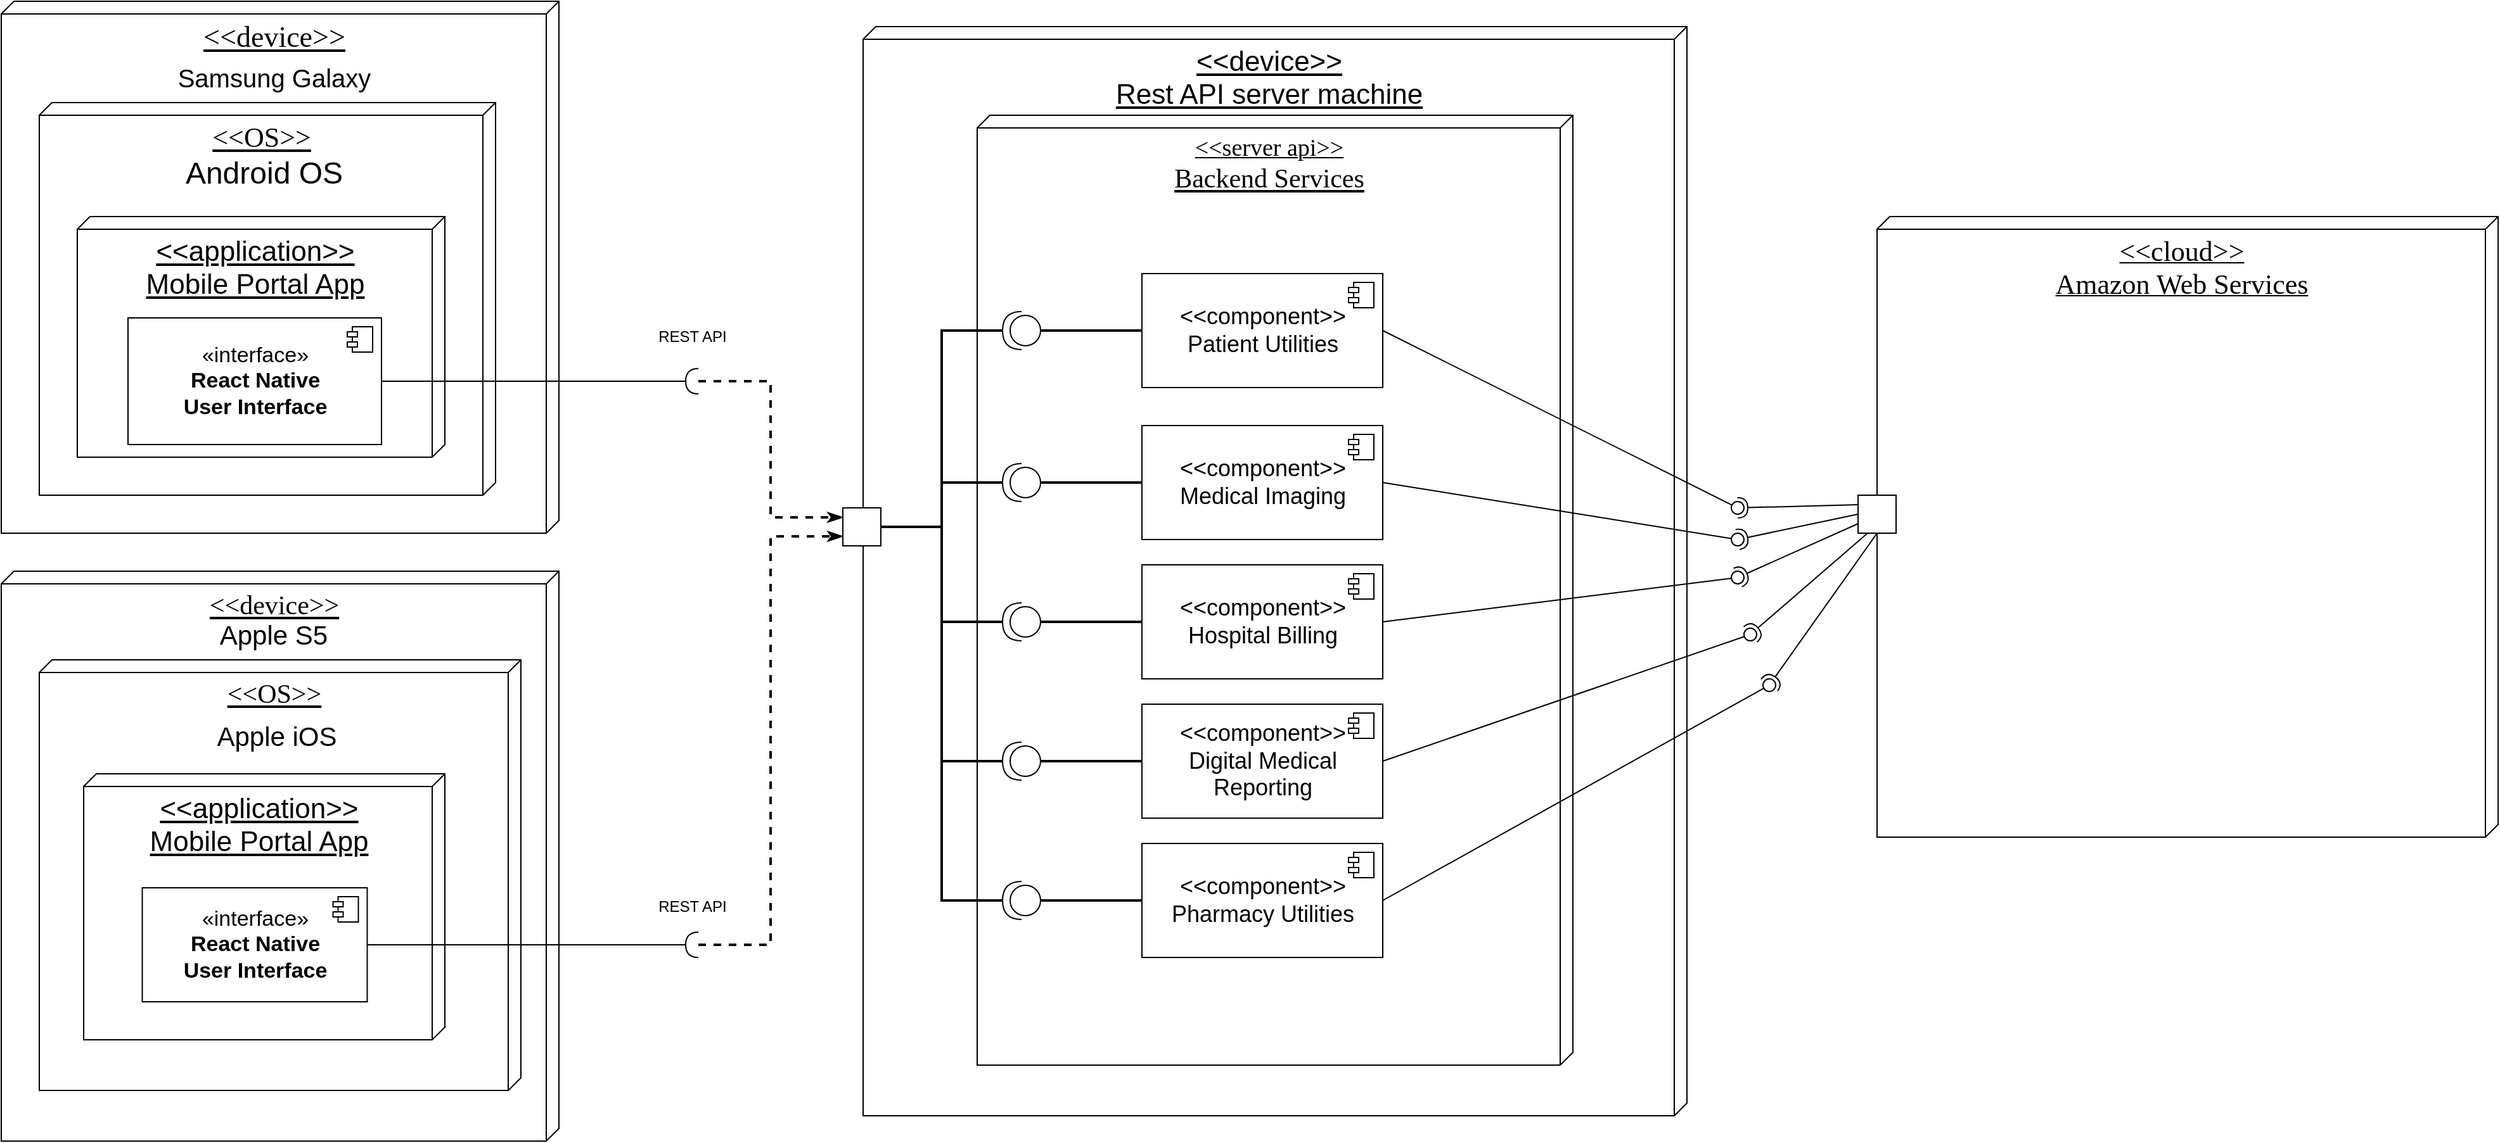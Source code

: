 <mxfile version="14.6.9" type="github">
  <diagram name="Page-1" id="5f0bae14-7c28-e335-631c-24af17079c00">
    <mxGraphModel dx="2138" dy="547" grid="1" gridSize="10" guides="1" tooltips="1" connect="1" arrows="1" fold="1" page="1" pageScale="1" pageWidth="1100" pageHeight="850" background="#ffffff" math="0" shadow="0">
      <root>
        <mxCell id="0" />
        <mxCell id="1" parent="0" />
        <mxCell id="D0nsK-4iOJoPO3HQ679--17" value="&lt;div style=&quot;font-size: 22px&quot;&gt;&lt;font style=&quot;font-size: 22px&quot;&gt;&amp;lt;&amp;lt;device&amp;gt;&amp;gt;&lt;/font&gt;&lt;/div&gt;&lt;div style=&quot;font-size: 22px&quot;&gt;&lt;font style=&quot;font-size: 22px&quot;&gt;Rest API server machine&lt;br&gt;&lt;/font&gt;&lt;/div&gt;" style="verticalAlign=top;align=center;spacingTop=8;spacingLeft=2;spacingRight=12;shape=cube;size=10;direction=south;fontStyle=4;html=1;" parent="1" vertex="1">
          <mxGeometry x="-200" y="60" width="650" height="860" as="geometry" />
        </mxCell>
        <mxCell id="39150e848f15840c-1" value="&lt;div&gt;&lt;font style=&quot;font-size: 19px&quot;&gt;&amp;lt;&amp;lt;server api&amp;gt;&amp;gt;&lt;/font&gt;&lt;br&gt;&lt;/div&gt;&lt;div style=&quot;font-size: 21px&quot; align=&quot;center&quot;&gt;&lt;font style=&quot;font-size: 21px&quot;&gt;Backend Services&lt;/font&gt;&lt;/div&gt;" style="verticalAlign=top;align=center;spacingTop=8;spacingLeft=2;spacingRight=12;shape=cube;size=10;direction=south;fontStyle=4;html=1;rounded=0;shadow=0;comic=0;labelBackgroundColor=none;strokeWidth=1;fontFamily=Verdana;fontSize=12" parent="1" vertex="1">
          <mxGeometry x="-110" y="130" width="470" height="750" as="geometry" />
        </mxCell>
        <mxCell id="39150e848f15840c-2" value="&lt;div align=&quot;center&quot;&gt;&lt;font style=&quot;font-size: 22px&quot;&gt;&amp;lt;&amp;lt;cloud&amp;gt;&amp;gt;&lt;/font&gt;&lt;/div&gt;&lt;div align=&quot;center&quot;&gt;&lt;font style=&quot;font-size: 22px&quot;&gt;Amazon Web Services&lt;br&gt;&lt;/font&gt;&lt;/div&gt;" style="verticalAlign=top;align=center;spacingTop=8;spacingLeft=2;spacingRight=12;shape=cube;size=10;direction=south;fontStyle=4;html=1;rounded=0;shadow=0;comic=0;labelBackgroundColor=none;strokeWidth=1;fontFamily=Verdana;fontSize=12" parent="1" vertex="1">
          <mxGeometry x="600" y="210" width="490" height="490" as="geometry" />
        </mxCell>
        <mxCell id="bZb01kiOmycca8Bfqlvu-1" value="&lt;div style=&quot;font-size: 23px&quot; align=&quot;center&quot;&gt;&lt;font style=&quot;font-size: 23px&quot;&gt;&amp;lt;&amp;lt;device&amp;gt;&amp;gt;&lt;/font&gt;&lt;/div&gt;&lt;div style=&quot;font-size: 23px&quot; align=&quot;center&quot;&gt;&lt;font style=&quot;font-size: 23px&quot;&gt;&lt;br&gt;&lt;/font&gt;&lt;/div&gt;" style="verticalAlign=top;align=center;spacingTop=8;spacingLeft=2;spacingRight=12;shape=cube;size=10;direction=south;fontStyle=4;html=1;rounded=0;shadow=0;comic=0;labelBackgroundColor=none;strokeWidth=1;fontFamily=Verdana;fontSize=12" parent="1" vertex="1">
          <mxGeometry x="-880" y="40" width="440" height="420" as="geometry" />
        </mxCell>
        <mxCell id="bZb01kiOmycca8Bfqlvu-2" value="&lt;div style=&quot;font-size: 22px&quot; align=&quot;center&quot;&gt;&lt;font style=&quot;font-size: 22px&quot;&gt;&amp;lt;&amp;lt;OS&amp;gt;&amp;gt;&lt;/font&gt;&lt;/div&gt;&lt;div style=&quot;font-size: 22px&quot; align=&quot;center&quot;&gt;&lt;font style=&quot;font-size: 22px&quot;&gt;&lt;br&gt;&lt;/font&gt;&lt;/div&gt;" style="verticalAlign=top;align=center;spacingTop=8;spacingLeft=2;spacingRight=12;shape=cube;size=10;direction=south;fontStyle=4;html=1;rounded=0;shadow=0;comic=0;labelBackgroundColor=none;strokeWidth=1;fontFamily=Verdana;fontSize=12" parent="1" vertex="1">
          <mxGeometry x="-850" y="120" width="360" height="310" as="geometry" />
        </mxCell>
        <mxCell id="bZb01kiOmycca8Bfqlvu-3" value="&lt;div style=&quot;font-size: 24px&quot;&gt;&lt;font style=&quot;font-size: 24px&quot;&gt;Android OS&lt;/font&gt;&lt;/div&gt;&lt;div style=&quot;font-size: 24px&quot;&gt;&lt;font style=&quot;font-size: 24px&quot;&gt;&lt;br&gt;&lt;/font&gt;&lt;/div&gt;" style="text;html=1;strokeColor=none;fillColor=none;align=center;verticalAlign=middle;whiteSpace=wrap;rounded=0;" parent="1" vertex="1">
          <mxGeometry x="-755" y="180" width="165" height="20" as="geometry" />
        </mxCell>
        <mxCell id="bZb01kiOmycca8Bfqlvu-4" value="&lt;font style=&quot;font-size: 20px&quot;&gt;Samsung Galaxy&lt;/font&gt;" style="text;html=1;strokeColor=none;fillColor=none;align=center;verticalAlign=middle;whiteSpace=wrap;rounded=0;" parent="1" vertex="1">
          <mxGeometry x="-757.5" y="90" width="185" height="20" as="geometry" />
        </mxCell>
        <mxCell id="bZb01kiOmycca8Bfqlvu-6" value="&lt;div style=&quot;font-size: 21px&quot; align=&quot;center&quot;&gt;&lt;font style=&quot;font-size: 21px&quot;&gt;&amp;lt;&amp;lt;device&amp;gt;&amp;gt;&lt;/font&gt;&lt;/div&gt;&lt;div style=&quot;font-size: 21px&quot; align=&quot;center&quot;&gt;&lt;font style=&quot;font-size: 21px&quot;&gt;&lt;br&gt;&lt;/font&gt;&lt;/div&gt;" style="verticalAlign=top;align=center;spacingTop=8;spacingLeft=2;spacingRight=12;shape=cube;size=10;direction=south;fontStyle=4;html=1;rounded=0;shadow=0;comic=0;labelBackgroundColor=none;strokeWidth=1;fontFamily=Verdana;fontSize=12" parent="1" vertex="1">
          <mxGeometry x="-880" y="490" width="440" height="450" as="geometry" />
        </mxCell>
        <mxCell id="bZb01kiOmycca8Bfqlvu-7" value="&lt;div style=&quot;font-size: 21px&quot; align=&quot;center&quot;&gt;&lt;font style=&quot;font-size: 21px&quot;&gt;&amp;lt;&amp;lt;OS&amp;gt;&amp;gt;&lt;/font&gt;&lt;/div&gt;&lt;div style=&quot;font-size: 21px&quot; align=&quot;center&quot;&gt;&lt;font style=&quot;font-size: 21px&quot;&gt;&lt;br&gt;&lt;/font&gt;&lt;/div&gt;" style="verticalAlign=top;align=center;spacingTop=8;spacingLeft=2;spacingRight=12;shape=cube;size=10;direction=south;fontStyle=4;html=1;rounded=0;shadow=0;comic=0;labelBackgroundColor=none;strokeWidth=1;fontFamily=Verdana;fontSize=12" parent="1" vertex="1">
          <mxGeometry x="-850" y="560" width="380" height="340" as="geometry" />
        </mxCell>
        <mxCell id="bZb01kiOmycca8Bfqlvu-8" value="&lt;font style=&quot;font-size: 21px&quot;&gt;Apple iOS&lt;/font&gt;" style="text;html=1;strokeColor=none;fillColor=none;align=center;verticalAlign=middle;whiteSpace=wrap;rounded=0;" parent="1" vertex="1">
          <mxGeometry x="-720" y="610" width="115" height="20" as="geometry" />
        </mxCell>
        <mxCell id="bZb01kiOmycca8Bfqlvu-9" value="&lt;font style=&quot;font-size: 21px&quot;&gt;Apple S5&lt;/font&gt;" style="text;html=1;strokeColor=none;fillColor=none;align=center;verticalAlign=middle;whiteSpace=wrap;rounded=0;" parent="1" vertex="1">
          <mxGeometry x="-720" y="530" width="110" height="20" as="geometry" />
        </mxCell>
        <mxCell id="NkFCByyqnqAlxPoUBvwc-2" value="&lt;div style=&quot;font-size: 22px&quot; align=&quot;center&quot;&gt;&lt;font style=&quot;font-size: 22px&quot;&gt;&amp;lt;&amp;lt;application&amp;gt;&amp;gt;&lt;/font&gt;&lt;/div&gt;&lt;div style=&quot;font-size: 22px&quot; align=&quot;center&quot;&gt;&lt;font style=&quot;font-size: 22px&quot;&gt;Mobile Portal App&lt;/font&gt;&lt;/div&gt;&lt;div style=&quot;font-size: 22px&quot; align=&quot;center&quot;&gt;&lt;font style=&quot;font-size: 22px&quot;&gt;&lt;br&gt;&lt;/font&gt;&lt;/div&gt;" style="verticalAlign=top;align=center;spacingTop=8;spacingLeft=2;spacingRight=12;shape=cube;size=10;direction=south;fontStyle=4;html=1;" parent="1" vertex="1">
          <mxGeometry x="-820" y="210" width="290" height="190" as="geometry" />
        </mxCell>
        <mxCell id="NkFCByyqnqAlxPoUBvwc-4" value="&lt;div style=&quot;font-size: 22px&quot; align=&quot;center&quot;&gt;&lt;font style=&quot;font-size: 22px&quot;&gt;&amp;lt;&amp;lt;application&amp;gt;&amp;gt;&lt;/font&gt;&lt;/div&gt;&lt;div style=&quot;font-size: 22px&quot; align=&quot;center&quot;&gt;&lt;font style=&quot;font-size: 22px&quot;&gt;Mobile Portal App&lt;/font&gt;&lt;/div&gt;&lt;div style=&quot;font-size: 22px&quot; align=&quot;center&quot;&gt;&lt;font style=&quot;font-size: 22px&quot;&gt;&lt;br&gt;&lt;/font&gt;&lt;/div&gt;" style="verticalAlign=top;align=center;spacingTop=8;spacingLeft=2;spacingRight=12;shape=cube;size=10;direction=south;fontStyle=4;html=1;" parent="1" vertex="1">
          <mxGeometry x="-815" y="650" width="285" height="210" as="geometry" />
        </mxCell>
        <mxCell id="D0nsK-4iOJoPO3HQ679--57" style="edgeStyle=orthogonalEdgeStyle;rounded=0;orthogonalLoop=1;jettySize=auto;html=1;entryX=0;entryY=0.5;entryDx=0;entryDy=0;entryPerimeter=0;endArrow=none;endFill=0;strokeWidth=2;" parent="1" source="D0nsK-4iOJoPO3HQ679--1" target="D0nsK-4iOJoPO3HQ679--55" edge="1">
          <mxGeometry relative="1" as="geometry" />
        </mxCell>
        <mxCell id="D0nsK-4iOJoPO3HQ679--1" value="&lt;div style=&quot;font-size: 18px&quot;&gt;&lt;font style=&quot;font-size: 18px&quot;&gt;&amp;lt;&amp;lt;component&amp;gt;&amp;gt;&lt;/font&gt;&lt;/div&gt;&lt;div style=&quot;font-size: 18px&quot;&gt;&lt;font style=&quot;font-size: 18px&quot;&gt;Patient Utilities&lt;br&gt;&lt;/font&gt;&lt;/div&gt;" style="html=1;dropTarget=0;" parent="1" vertex="1">
          <mxGeometry x="20" y="255" width="190" height="90" as="geometry" />
        </mxCell>
        <mxCell id="D0nsK-4iOJoPO3HQ679--2" value="" style="shape=module;jettyWidth=8;jettyHeight=4;" parent="D0nsK-4iOJoPO3HQ679--1" vertex="1">
          <mxGeometry x="1" width="20" height="20" relative="1" as="geometry">
            <mxPoint x="-27" y="7" as="offset" />
          </mxGeometry>
        </mxCell>
        <mxCell id="D0nsK-4iOJoPO3HQ679--67" style="edgeStyle=orthogonalEdgeStyle;rounded=0;orthogonalLoop=1;jettySize=auto;html=1;entryX=0;entryY=0.5;entryDx=0;entryDy=0;entryPerimeter=0;endArrow=none;endFill=0;strokeWidth=2;" parent="1" source="D0nsK-4iOJoPO3HQ679--3" target="D0nsK-4iOJoPO3HQ679--66" edge="1">
          <mxGeometry relative="1" as="geometry" />
        </mxCell>
        <mxCell id="D0nsK-4iOJoPO3HQ679--3" value="&lt;div style=&quot;font-size: 18px&quot;&gt;&lt;font style=&quot;font-size: 18px&quot;&gt;&amp;lt;&amp;lt;component&amp;gt;&amp;gt;&lt;/font&gt;&lt;/div&gt;&lt;div style=&quot;font-size: 18px&quot;&gt;&lt;font style=&quot;font-size: 18px&quot;&gt;Medical Imaging&lt;br&gt;&lt;/font&gt;&lt;/div&gt;" style="html=1;dropTarget=0;" parent="1" vertex="1">
          <mxGeometry x="20" y="375" width="190" height="90" as="geometry" />
        </mxCell>
        <mxCell id="D0nsK-4iOJoPO3HQ679--4" value="" style="shape=module;jettyWidth=8;jettyHeight=4;" parent="D0nsK-4iOJoPO3HQ679--3" vertex="1">
          <mxGeometry x="1" width="20" height="20" relative="1" as="geometry">
            <mxPoint x="-27" y="7" as="offset" />
          </mxGeometry>
        </mxCell>
        <mxCell id="D0nsK-4iOJoPO3HQ679--63" style="edgeStyle=orthogonalEdgeStyle;rounded=0;orthogonalLoop=1;jettySize=auto;html=1;entryX=0;entryY=0.5;entryDx=0;entryDy=0;entryPerimeter=0;endArrow=none;endFill=0;strokeWidth=2;" parent="1" source="D0nsK-4iOJoPO3HQ679--5" target="D0nsK-4iOJoPO3HQ679--61" edge="1">
          <mxGeometry relative="1" as="geometry" />
        </mxCell>
        <mxCell id="D0nsK-4iOJoPO3HQ679--5" value="&lt;div style=&quot;font-size: 18px&quot;&gt;&lt;font style=&quot;font-size: 18px&quot;&gt;&amp;lt;&amp;lt;component&amp;gt;&amp;gt;&lt;/font&gt;&lt;/div&gt;&lt;div style=&quot;font-size: 18px&quot;&gt;&lt;font style=&quot;font-size: 18px&quot;&gt;Hospital Billing&lt;br&gt;&lt;/font&gt;&lt;/div&gt;" style="html=1;dropTarget=0;" parent="1" vertex="1">
          <mxGeometry x="20" y="485" width="190" height="90" as="geometry" />
        </mxCell>
        <mxCell id="D0nsK-4iOJoPO3HQ679--6" value="" style="shape=module;jettyWidth=8;jettyHeight=4;" parent="D0nsK-4iOJoPO3HQ679--5" vertex="1">
          <mxGeometry x="1" width="20" height="20" relative="1" as="geometry">
            <mxPoint x="-27" y="7" as="offset" />
          </mxGeometry>
        </mxCell>
        <mxCell id="D0nsK-4iOJoPO3HQ679--65" style="edgeStyle=orthogonalEdgeStyle;rounded=0;orthogonalLoop=1;jettySize=auto;html=1;entryX=0;entryY=0.5;entryDx=0;entryDy=0;entryPerimeter=0;endArrow=none;endFill=0;strokeWidth=2;" parent="1" source="D0nsK-4iOJoPO3HQ679--7" target="D0nsK-4iOJoPO3HQ679--60" edge="1">
          <mxGeometry relative="1" as="geometry" />
        </mxCell>
        <mxCell id="D0nsK-4iOJoPO3HQ679--7" value="&lt;div style=&quot;font-size: 18px&quot;&gt;&lt;font style=&quot;font-size: 18px&quot;&gt;&amp;lt;&amp;lt;component&amp;gt;&amp;gt;&lt;/font&gt;&lt;/div&gt;&lt;div style=&quot;font-size: 18px&quot;&gt;&lt;font style=&quot;font-size: 18px&quot;&gt;Digital Medical&lt;/font&gt;&lt;/div&gt;&lt;div style=&quot;font-size: 18px&quot;&gt;&lt;font style=&quot;font-size: 18px&quot;&gt;Reporting&lt;br&gt;&lt;/font&gt;&lt;/div&gt;" style="html=1;dropTarget=0;" parent="1" vertex="1">
          <mxGeometry x="20" y="595" width="190" height="90" as="geometry" />
        </mxCell>
        <mxCell id="D0nsK-4iOJoPO3HQ679--8" value="" style="shape=module;jettyWidth=8;jettyHeight=4;" parent="D0nsK-4iOJoPO3HQ679--7" vertex="1">
          <mxGeometry x="1" width="20" height="20" relative="1" as="geometry">
            <mxPoint x="-27" y="7" as="offset" />
          </mxGeometry>
        </mxCell>
        <mxCell id="D0nsK-4iOJoPO3HQ679--64" style="edgeStyle=orthogonalEdgeStyle;rounded=0;orthogonalLoop=1;jettySize=auto;html=1;entryX=0;entryY=0.5;entryDx=0;entryDy=0;entryPerimeter=0;endArrow=none;endFill=0;strokeWidth=2;" parent="1" source="D0nsK-4iOJoPO3HQ679--9" target="D0nsK-4iOJoPO3HQ679--62" edge="1">
          <mxGeometry relative="1" as="geometry" />
        </mxCell>
        <mxCell id="D0nsK-4iOJoPO3HQ679--9" value="&lt;div style=&quot;font-size: 18px&quot;&gt;&lt;font style=&quot;font-size: 18px&quot;&gt;&amp;lt;&amp;lt;component&amp;gt;&amp;gt;&lt;/font&gt;&lt;/div&gt;&lt;div style=&quot;font-size: 18px&quot;&gt;&lt;font style=&quot;font-size: 18px&quot;&gt;Pharmacy Utilities&lt;br&gt;&lt;/font&gt;&lt;/div&gt;" style="html=1;dropTarget=0;" parent="1" vertex="1">
          <mxGeometry x="20" y="705" width="190" height="90" as="geometry" />
        </mxCell>
        <mxCell id="D0nsK-4iOJoPO3HQ679--10" value="" style="shape=module;jettyWidth=8;jettyHeight=4;" parent="D0nsK-4iOJoPO3HQ679--9" vertex="1">
          <mxGeometry x="1" width="20" height="20" relative="1" as="geometry">
            <mxPoint x="-27" y="7" as="offset" />
          </mxGeometry>
        </mxCell>
        <mxCell id="D0nsK-4iOJoPO3HQ679--31" style="edgeStyle=orthogonalEdgeStyle;rounded=0;orthogonalLoop=1;jettySize=auto;html=1;exitX=1;exitY=0.5;exitDx=0;exitDy=0;entryX=1;entryY=0.5;entryDx=0;entryDy=0;entryPerimeter=0;endArrow=none;endFill=0;" parent="1" source="D0nsK-4iOJoPO3HQ679--11" target="D0nsK-4iOJoPO3HQ679--29" edge="1">
          <mxGeometry relative="1" as="geometry" />
        </mxCell>
        <mxCell id="D0nsK-4iOJoPO3HQ679--11" value="&lt;div style=&quot;font-size: 17px&quot;&gt;&lt;font style=&quot;font-size: 17px&quot;&gt;«interface»&lt;/font&gt;&lt;/div&gt;&lt;div style=&quot;font-size: 17px&quot;&gt;&lt;font style=&quot;font-size: 17px&quot;&gt;&lt;b&gt;React Native &lt;br&gt;&lt;/b&gt;&lt;/font&gt;&lt;/div&gt;&lt;div style=&quot;font-size: 17px&quot;&gt;&lt;font style=&quot;font-size: 17px&quot;&gt;&lt;b&gt;User Interface&lt;/b&gt;&lt;br&gt;&lt;/font&gt;&lt;/div&gt;" style="html=1;dropTarget=0;" parent="1" vertex="1">
          <mxGeometry x="-780" y="290" width="200" height="100" as="geometry" />
        </mxCell>
        <mxCell id="D0nsK-4iOJoPO3HQ679--12" value="" style="shape=module;jettyWidth=8;jettyHeight=4;" parent="D0nsK-4iOJoPO3HQ679--11" vertex="1">
          <mxGeometry x="1" width="20" height="20" relative="1" as="geometry">
            <mxPoint x="-27" y="7" as="offset" />
          </mxGeometry>
        </mxCell>
        <mxCell id="D0nsK-4iOJoPO3HQ679--33" style="edgeStyle=orthogonalEdgeStyle;rounded=0;orthogonalLoop=1;jettySize=auto;html=1;entryX=1;entryY=0.5;entryDx=0;entryDy=0;entryPerimeter=0;endArrow=none;endFill=0;" parent="1" source="D0nsK-4iOJoPO3HQ679--13" target="D0nsK-4iOJoPO3HQ679--32" edge="1">
          <mxGeometry relative="1" as="geometry">
            <Array as="points">
              <mxPoint x="-350" y="785" />
            </Array>
          </mxGeometry>
        </mxCell>
        <mxCell id="D0nsK-4iOJoPO3HQ679--13" value="&lt;div style=&quot;font-size: 17px&quot;&gt;&lt;font style=&quot;font-size: 17px&quot;&gt;«interface»&lt;/font&gt;&lt;/div&gt;&lt;div style=&quot;font-size: 17px&quot;&gt;&lt;font style=&quot;font-size: 17px&quot;&gt;&lt;b&gt;React Native &lt;br&gt;&lt;/b&gt;&lt;/font&gt;&lt;/div&gt;&lt;div style=&quot;font-size: 17px&quot;&gt;&lt;font style=&quot;font-size: 17px&quot;&gt;&lt;b&gt;User Interface&lt;/b&gt;&lt;br&gt;&lt;/font&gt;&lt;/div&gt;" style="html=1;dropTarget=0;" parent="1" vertex="1">
          <mxGeometry x="-768.75" y="740" width="177.5" height="90" as="geometry" />
        </mxCell>
        <mxCell id="D0nsK-4iOJoPO3HQ679--14" value="" style="shape=module;jettyWidth=8;jettyHeight=4;" parent="D0nsK-4iOJoPO3HQ679--13" vertex="1">
          <mxGeometry x="1" width="20" height="20" relative="1" as="geometry">
            <mxPoint x="-27" y="7" as="offset" />
          </mxGeometry>
        </mxCell>
        <mxCell id="D0nsK-4iOJoPO3HQ679--68" style="edgeStyle=orthogonalEdgeStyle;rounded=0;orthogonalLoop=1;jettySize=auto;html=1;entryX=1;entryY=0.5;entryDx=0;entryDy=0;entryPerimeter=0;endArrow=none;endFill=0;strokeWidth=2;" parent="1" source="D0nsK-4iOJoPO3HQ679--27" target="D0nsK-4iOJoPO3HQ679--55" edge="1">
          <mxGeometry relative="1" as="geometry" />
        </mxCell>
        <mxCell id="D0nsK-4iOJoPO3HQ679--69" style="edgeStyle=orthogonalEdgeStyle;rounded=0;orthogonalLoop=1;jettySize=auto;html=1;entryX=1;entryY=0.5;entryDx=0;entryDy=0;entryPerimeter=0;endArrow=none;endFill=0;strokeWidth=2;" parent="1" source="D0nsK-4iOJoPO3HQ679--27" target="D0nsK-4iOJoPO3HQ679--66" edge="1">
          <mxGeometry relative="1" as="geometry" />
        </mxCell>
        <mxCell id="D0nsK-4iOJoPO3HQ679--70" style="edgeStyle=orthogonalEdgeStyle;rounded=0;orthogonalLoop=1;jettySize=auto;html=1;entryX=1;entryY=0.5;entryDx=0;entryDy=0;entryPerimeter=0;endArrow=none;endFill=0;strokeWidth=2;" parent="1" source="D0nsK-4iOJoPO3HQ679--27" target="D0nsK-4iOJoPO3HQ679--61" edge="1">
          <mxGeometry relative="1" as="geometry" />
        </mxCell>
        <mxCell id="D0nsK-4iOJoPO3HQ679--71" style="edgeStyle=orthogonalEdgeStyle;rounded=0;orthogonalLoop=1;jettySize=auto;html=1;entryX=1;entryY=0.5;entryDx=0;entryDy=0;entryPerimeter=0;endArrow=none;endFill=0;strokeWidth=2;" parent="1" source="D0nsK-4iOJoPO3HQ679--27" target="D0nsK-4iOJoPO3HQ679--60" edge="1">
          <mxGeometry relative="1" as="geometry" />
        </mxCell>
        <mxCell id="D0nsK-4iOJoPO3HQ679--72" style="edgeStyle=orthogonalEdgeStyle;rounded=0;orthogonalLoop=1;jettySize=auto;html=1;entryX=1;entryY=0.5;entryDx=0;entryDy=0;entryPerimeter=0;endArrow=none;endFill=0;strokeWidth=2;" parent="1" source="D0nsK-4iOJoPO3HQ679--27" target="D0nsK-4iOJoPO3HQ679--62" edge="1">
          <mxGeometry relative="1" as="geometry" />
        </mxCell>
        <mxCell id="D0nsK-4iOJoPO3HQ679--27" value="" style="rounded=0;whiteSpace=wrap;html=1;" parent="1" vertex="1">
          <mxGeometry x="-216" y="440" width="30" height="30" as="geometry" />
        </mxCell>
        <mxCell id="D0nsK-4iOJoPO3HQ679--28" value="" style="rounded=0;whiteSpace=wrap;html=1;" parent="1" vertex="1">
          <mxGeometry x="585" y="430" width="30" height="30" as="geometry" />
        </mxCell>
        <mxCell id="D0nsK-4iOJoPO3HQ679--34" style="edgeStyle=orthogonalEdgeStyle;rounded=0;orthogonalLoop=1;jettySize=auto;html=1;entryX=0;entryY=0.25;entryDx=0;entryDy=0;endArrow=classicThin;endFill=1;dashed=1;strokeWidth=2;" parent="1" source="D0nsK-4iOJoPO3HQ679--29" target="D0nsK-4iOJoPO3HQ679--27" edge="1">
          <mxGeometry relative="1" as="geometry" />
        </mxCell>
        <mxCell id="D0nsK-4iOJoPO3HQ679--29" value="" style="shape=requiredInterface;html=1;verticalLabelPosition=bottom;rotation=-180;" parent="1" vertex="1">
          <mxGeometry x="-340" y="330" width="10" height="20" as="geometry" />
        </mxCell>
        <mxCell id="D0nsK-4iOJoPO3HQ679--36" style="edgeStyle=orthogonalEdgeStyle;rounded=0;orthogonalLoop=1;jettySize=auto;html=1;entryX=0;entryY=0.75;entryDx=0;entryDy=0;dashed=1;endArrow=classicThin;endFill=1;strokeWidth=2;" parent="1" source="D0nsK-4iOJoPO3HQ679--32" target="D0nsK-4iOJoPO3HQ679--27" edge="1">
          <mxGeometry relative="1" as="geometry" />
        </mxCell>
        <mxCell id="D0nsK-4iOJoPO3HQ679--32" value="" style="shape=requiredInterface;html=1;verticalLabelPosition=bottom;rotation=-180;" parent="1" vertex="1">
          <mxGeometry x="-340" y="775" width="10" height="20" as="geometry" />
        </mxCell>
        <mxCell id="D0nsK-4iOJoPO3HQ679--35" value="REST API" style="text;html=1;align=center;verticalAlign=middle;resizable=0;points=[];autosize=1;strokeColor=none;" parent="1" vertex="1">
          <mxGeometry x="-370" y="295" width="70" height="20" as="geometry" />
        </mxCell>
        <mxCell id="D0nsK-4iOJoPO3HQ679--37" value="REST API" style="text;html=1;align=center;verticalAlign=middle;resizable=0;points=[];autosize=1;strokeColor=none;" parent="1" vertex="1">
          <mxGeometry x="-370" y="745" width="70" height="20" as="geometry" />
        </mxCell>
        <mxCell id="D0nsK-4iOJoPO3HQ679--55" value="" style="shape=providedRequiredInterface;html=1;verticalLabelPosition=bottom;rotation=-180;" parent="1" vertex="1">
          <mxGeometry x="-90" y="285" width="30" height="30" as="geometry" />
        </mxCell>
        <mxCell id="D0nsK-4iOJoPO3HQ679--60" value="" style="shape=providedRequiredInterface;html=1;verticalLabelPosition=bottom;rotation=-180;" parent="1" vertex="1">
          <mxGeometry x="-90" y="625" width="30" height="30" as="geometry" />
        </mxCell>
        <mxCell id="D0nsK-4iOJoPO3HQ679--61" value="" style="shape=providedRequiredInterface;html=1;verticalLabelPosition=bottom;rotation=-180;" parent="1" vertex="1">
          <mxGeometry x="-90" y="515" width="30" height="30" as="geometry" />
        </mxCell>
        <mxCell id="D0nsK-4iOJoPO3HQ679--62" value="" style="shape=providedRequiredInterface;html=1;verticalLabelPosition=bottom;rotation=-180;" parent="1" vertex="1">
          <mxGeometry x="-90" y="735" width="30" height="30" as="geometry" />
        </mxCell>
        <mxCell id="D0nsK-4iOJoPO3HQ679--66" value="" style="shape=providedRequiredInterface;html=1;verticalLabelPosition=bottom;rotation=-180;" parent="1" vertex="1">
          <mxGeometry x="-90" y="405" width="30" height="30" as="geometry" />
        </mxCell>
        <mxCell id="FFNmwY8RnQFKXYPAuI8P-1" value="" style="rounded=0;orthogonalLoop=1;jettySize=auto;html=1;endArrow=none;endFill=0;exitX=1;exitY=0.5;exitDx=0;exitDy=0;" edge="1" target="FFNmwY8RnQFKXYPAuI8P-3" parent="1" source="D0nsK-4iOJoPO3HQ679--1">
          <mxGeometry relative="1" as="geometry">
            <mxPoint x="470" y="435" as="sourcePoint" />
          </mxGeometry>
        </mxCell>
        <mxCell id="FFNmwY8RnQFKXYPAuI8P-2" value="" style="rounded=0;orthogonalLoop=1;jettySize=auto;html=1;endArrow=halfCircle;endFill=0;entryX=0.5;entryY=0.5;entryDx=0;entryDy=0;endSize=6;strokeWidth=1;exitX=0;exitY=0.25;exitDx=0;exitDy=0;" edge="1" target="FFNmwY8RnQFKXYPAuI8P-3" parent="1" source="D0nsK-4iOJoPO3HQ679--28">
          <mxGeometry relative="1" as="geometry">
            <mxPoint x="510" y="435" as="sourcePoint" />
          </mxGeometry>
        </mxCell>
        <mxCell id="FFNmwY8RnQFKXYPAuI8P-3" value="" style="ellipse;whiteSpace=wrap;html=1;fontFamily=Helvetica;fontSize=12;fontColor=#000000;align=center;strokeColor=#000000;fillColor=#ffffff;points=[];aspect=fixed;resizable=0;" vertex="1" parent="1">
          <mxGeometry x="485" y="435" width="10" height="10" as="geometry" />
        </mxCell>
        <mxCell id="FFNmwY8RnQFKXYPAuI8P-4" value="" style="rounded=0;orthogonalLoop=1;jettySize=auto;html=1;endArrow=none;endFill=0;exitX=1;exitY=0.5;exitDx=0;exitDy=0;" edge="1" target="FFNmwY8RnQFKXYPAuI8P-6" parent="1" source="D0nsK-4iOJoPO3HQ679--3">
          <mxGeometry relative="1" as="geometry">
            <mxPoint x="340" y="485" as="sourcePoint" />
          </mxGeometry>
        </mxCell>
        <mxCell id="FFNmwY8RnQFKXYPAuI8P-5" value="" style="rounded=0;orthogonalLoop=1;jettySize=auto;html=1;endArrow=halfCircle;endFill=0;entryX=0.5;entryY=0.5;entryDx=0;entryDy=0;endSize=6;strokeWidth=1;exitX=0;exitY=0.5;exitDx=0;exitDy=0;" edge="1" target="FFNmwY8RnQFKXYPAuI8P-6" parent="1" source="D0nsK-4iOJoPO3HQ679--28">
          <mxGeometry relative="1" as="geometry">
            <mxPoint x="580" y="450" as="sourcePoint" />
          </mxGeometry>
        </mxCell>
        <mxCell id="FFNmwY8RnQFKXYPAuI8P-6" value="" style="ellipse;whiteSpace=wrap;html=1;fontFamily=Helvetica;fontSize=12;fontColor=#000000;align=center;strokeColor=#000000;fillColor=#ffffff;points=[];aspect=fixed;resizable=0;" vertex="1" parent="1">
          <mxGeometry x="485" y="460" width="10" height="10" as="geometry" />
        </mxCell>
        <mxCell id="FFNmwY8RnQFKXYPAuI8P-19" value="" style="rounded=0;orthogonalLoop=1;jettySize=auto;html=1;endArrow=none;endFill=0;exitX=1;exitY=0.5;exitDx=0;exitDy=0;" edge="1" target="FFNmwY8RnQFKXYPAuI8P-21" parent="1" source="D0nsK-4iOJoPO3HQ679--5">
          <mxGeometry relative="1" as="geometry">
            <mxPoint x="470" y="495" as="sourcePoint" />
          </mxGeometry>
        </mxCell>
        <mxCell id="FFNmwY8RnQFKXYPAuI8P-20" value="" style="rounded=0;orthogonalLoop=1;jettySize=auto;html=1;endArrow=halfCircle;endFill=0;entryX=0.5;entryY=0.5;entryDx=0;entryDy=0;endSize=6;strokeWidth=1;exitX=0;exitY=0.75;exitDx=0;exitDy=0;" edge="1" target="FFNmwY8RnQFKXYPAuI8P-21" parent="1" source="D0nsK-4iOJoPO3HQ679--28">
          <mxGeometry relative="1" as="geometry">
            <mxPoint x="510" y="495" as="sourcePoint" />
          </mxGeometry>
        </mxCell>
        <mxCell id="FFNmwY8RnQFKXYPAuI8P-21" value="" style="ellipse;whiteSpace=wrap;html=1;fontFamily=Helvetica;fontSize=12;fontColor=#000000;align=center;strokeColor=#000000;fillColor=#ffffff;points=[];aspect=fixed;resizable=0;" vertex="1" parent="1">
          <mxGeometry x="485" y="490" width="10" height="10" as="geometry" />
        </mxCell>
        <mxCell id="FFNmwY8RnQFKXYPAuI8P-22" value="" style="rounded=0;orthogonalLoop=1;jettySize=auto;html=1;endArrow=none;endFill=0;exitX=1;exitY=0.5;exitDx=0;exitDy=0;" edge="1" target="FFNmwY8RnQFKXYPAuI8P-24" parent="1" source="D0nsK-4iOJoPO3HQ679--7">
          <mxGeometry relative="1" as="geometry">
            <mxPoint x="490" y="550" as="sourcePoint" />
          </mxGeometry>
        </mxCell>
        <mxCell id="FFNmwY8RnQFKXYPAuI8P-23" value="" style="rounded=0;orthogonalLoop=1;jettySize=auto;html=1;endArrow=halfCircle;endFill=0;entryX=0.5;entryY=0.5;entryDx=0;entryDy=0;endSize=6;strokeWidth=1;exitX=0.25;exitY=1;exitDx=0;exitDy=0;" edge="1" target="FFNmwY8RnQFKXYPAuI8P-24" parent="1" source="D0nsK-4iOJoPO3HQ679--28">
          <mxGeometry relative="1" as="geometry">
            <mxPoint x="520" y="540" as="sourcePoint" />
          </mxGeometry>
        </mxCell>
        <mxCell id="FFNmwY8RnQFKXYPAuI8P-24" value="" style="ellipse;whiteSpace=wrap;html=1;fontFamily=Helvetica;fontSize=12;fontColor=#000000;align=center;strokeColor=#000000;fillColor=#ffffff;points=[];aspect=fixed;resizable=0;" vertex="1" parent="1">
          <mxGeometry x="495" y="535" width="10" height="10" as="geometry" />
        </mxCell>
        <mxCell id="FFNmwY8RnQFKXYPAuI8P-25" value="" style="rounded=0;orthogonalLoop=1;jettySize=auto;html=1;endArrow=none;endFill=0;exitX=1;exitY=0.5;exitDx=0;exitDy=0;" edge="1" target="FFNmwY8RnQFKXYPAuI8P-27" parent="1" source="D0nsK-4iOJoPO3HQ679--9">
          <mxGeometry relative="1" as="geometry">
            <mxPoint x="495" y="580" as="sourcePoint" />
          </mxGeometry>
        </mxCell>
        <mxCell id="FFNmwY8RnQFKXYPAuI8P-26" value="" style="rounded=0;orthogonalLoop=1;jettySize=auto;html=1;endArrow=halfCircle;endFill=0;entryX=0.5;entryY=0.5;entryDx=0;entryDy=0;endSize=6;strokeWidth=1;exitX=0;exitY=0;exitDx=250;exitDy=490;exitPerimeter=0;" edge="1" target="FFNmwY8RnQFKXYPAuI8P-27" parent="1" source="39150e848f15840c-2">
          <mxGeometry relative="1" as="geometry">
            <mxPoint x="535" y="580" as="sourcePoint" />
          </mxGeometry>
        </mxCell>
        <mxCell id="FFNmwY8RnQFKXYPAuI8P-27" value="" style="ellipse;whiteSpace=wrap;html=1;fontFamily=Helvetica;fontSize=12;fontColor=#000000;align=center;strokeColor=#000000;fillColor=#ffffff;points=[];aspect=fixed;resizable=0;" vertex="1" parent="1">
          <mxGeometry x="510" y="575" width="10" height="10" as="geometry" />
        </mxCell>
      </root>
    </mxGraphModel>
  </diagram>
</mxfile>

